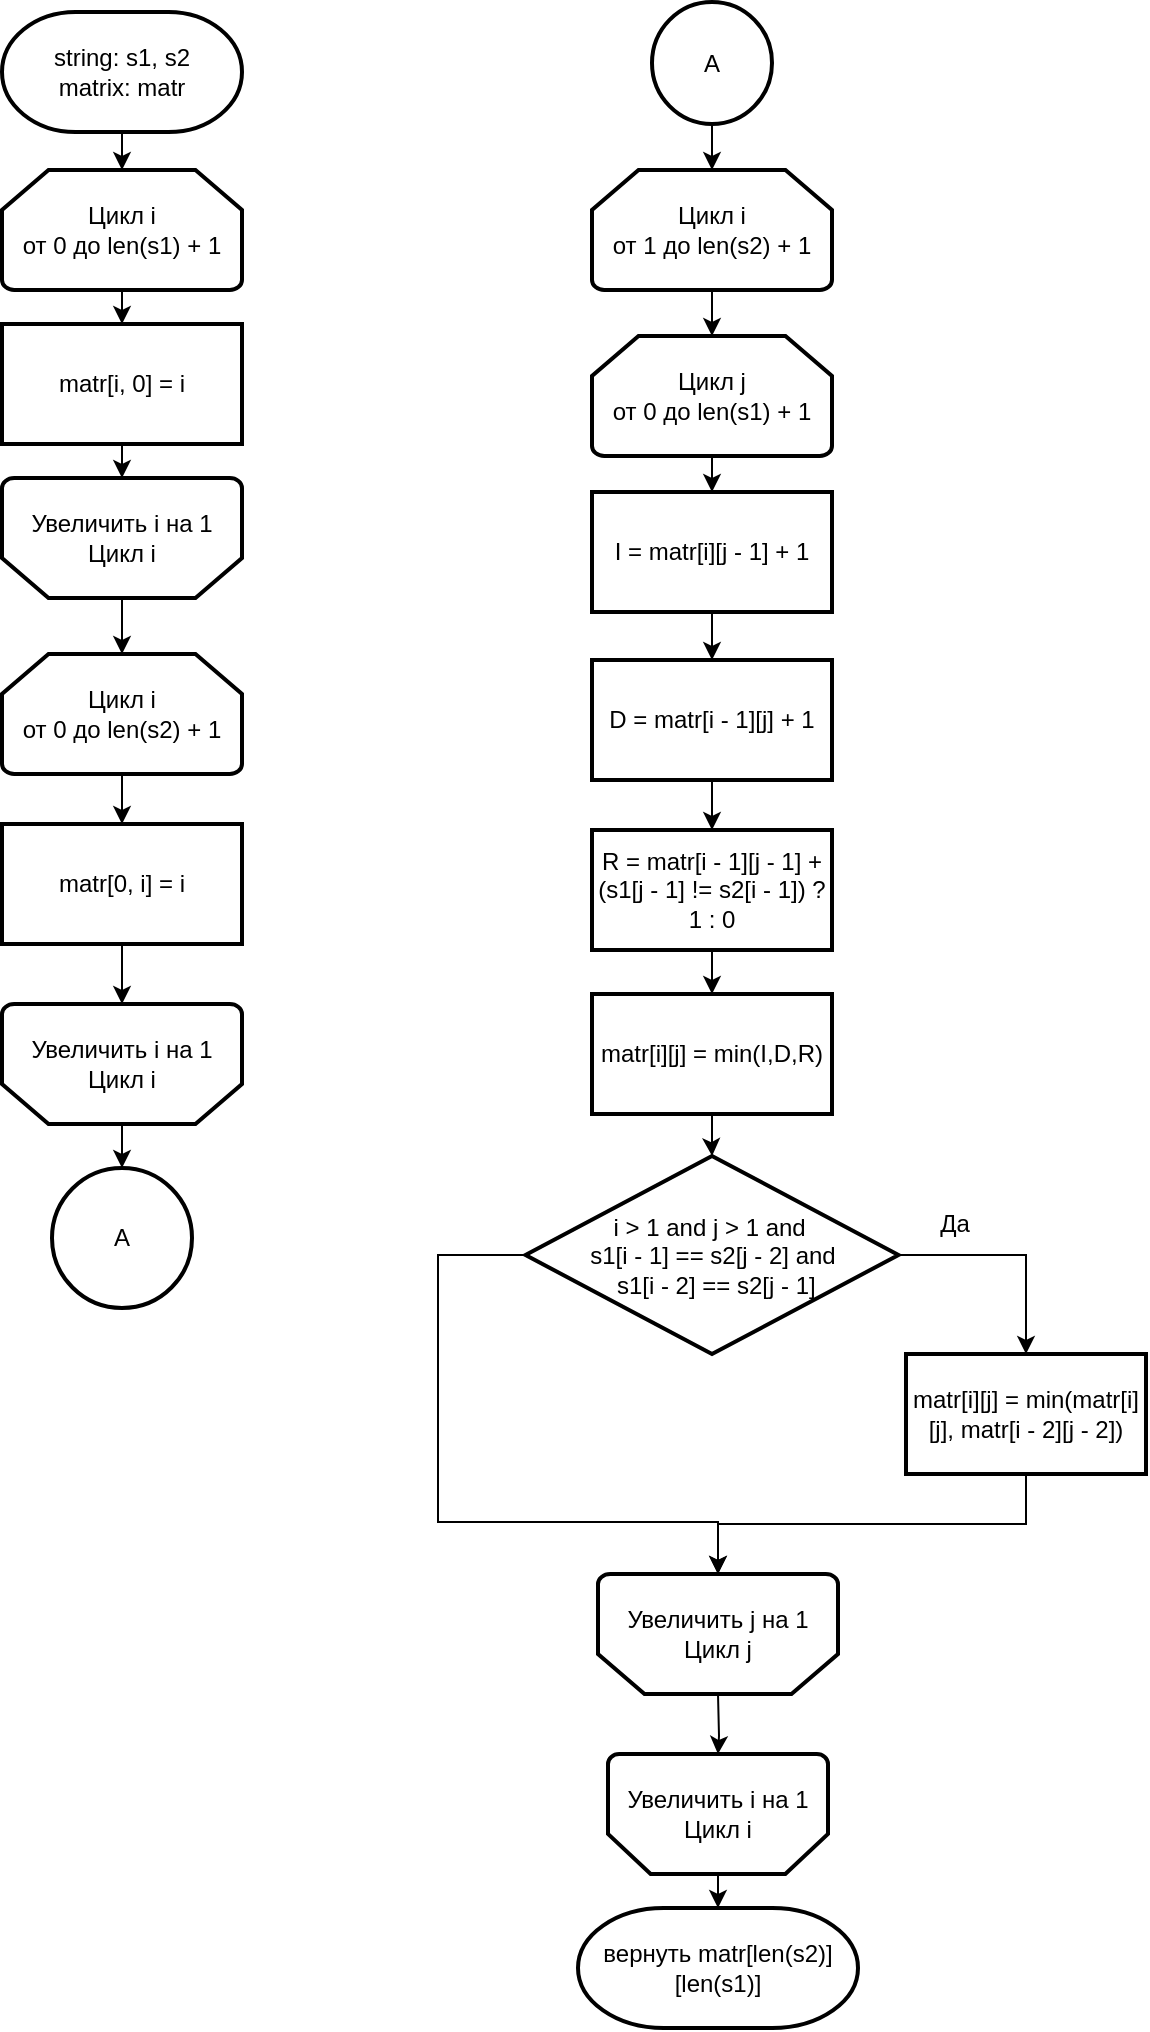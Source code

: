 <mxfile version="13.6.9" type="device"><diagram id="umpIZiuaVoOCTBRlzXSr" name="Page-1"><mxGraphModel dx="1631" dy="1049" grid="0" gridSize="10" guides="1" tooltips="1" connect="1" arrows="1" fold="1" page="1" pageScale="1" pageWidth="827" pageHeight="1169" math="0" shadow="0"><root><mxCell id="0"/><mxCell id="1" parent="0"/><mxCell id="pI6R3UXmOckR66lUPr2--16" value="" style="edgeStyle=orthogonalEdgeStyle;rounded=0;orthogonalLoop=1;jettySize=auto;html=1;" edge="1" parent="1" source="pI6R3UXmOckR66lUPr2--2" target="pI6R3UXmOckR66lUPr2--4"><mxGeometry relative="1" as="geometry"/></mxCell><mxCell id="pI6R3UXmOckR66lUPr2--2" value="string: s1, s2&lt;br&gt;matrix: matr" style="strokeWidth=2;html=1;shape=mxgraph.flowchart.terminator;whiteSpace=wrap;" vertex="1" parent="1"><mxGeometry x="156" y="18" width="120" height="60" as="geometry"/></mxCell><mxCell id="pI6R3UXmOckR66lUPr2--3" value="" style="edgeStyle=orthogonalEdgeStyle;rounded=0;orthogonalLoop=1;jettySize=auto;html=1;" edge="1" parent="1" source="pI6R3UXmOckR66lUPr2--4" target="pI6R3UXmOckR66lUPr2--8"><mxGeometry relative="1" as="geometry"/></mxCell><mxCell id="pI6R3UXmOckR66lUPr2--4" value="Цикл i&lt;br&gt;от 0 до len(s1) + 1" style="strokeWidth=2;html=1;shape=mxgraph.flowchart.loop_limit;whiteSpace=wrap;" vertex="1" parent="1"><mxGeometry x="156" y="97" width="120" height="60" as="geometry"/></mxCell><mxCell id="pI6R3UXmOckR66lUPr2--5" value="" style="edgeStyle=orthogonalEdgeStyle;rounded=0;orthogonalLoop=1;jettySize=auto;html=1;" edge="1" parent="1" source="pI6R3UXmOckR66lUPr2--6" target="pI6R3UXmOckR66lUPr2--10"><mxGeometry relative="1" as="geometry"/></mxCell><mxCell id="pI6R3UXmOckR66lUPr2--6" value="&lt;span style=&quot;background-color: rgb(255 , 255 , 255)&quot;&gt;Увеличить i на 1&lt;/span&gt;&lt;br&gt;&lt;span style=&quot;background-color: rgb(255 , 255 , 255)&quot;&gt;Цикл i&lt;/span&gt;" style="strokeWidth=2;html=1;shape=mxgraph.flowchart.loop_limit;whiteSpace=wrap;flipV=1;" vertex="1" parent="1"><mxGeometry x="156" y="251" width="120" height="60" as="geometry"/></mxCell><mxCell id="pI6R3UXmOckR66lUPr2--18" style="edgeStyle=orthogonalEdgeStyle;rounded=0;orthogonalLoop=1;jettySize=auto;html=1;exitX=0.5;exitY=1;exitDx=0;exitDy=0;entryX=0.5;entryY=1;entryDx=0;entryDy=0;entryPerimeter=0;" edge="1" parent="1" source="pI6R3UXmOckR66lUPr2--8" target="pI6R3UXmOckR66lUPr2--6"><mxGeometry relative="1" as="geometry"/></mxCell><mxCell id="pI6R3UXmOckR66lUPr2--8" value="matr[i, 0] = i" style="rounded=0;whiteSpace=wrap;html=1;strokeWidth=2;" vertex="1" parent="1"><mxGeometry x="156" y="174" width="120" height="60" as="geometry"/></mxCell><mxCell id="pI6R3UXmOckR66lUPr2--9" value="" style="edgeStyle=orthogonalEdgeStyle;rounded=0;orthogonalLoop=1;jettySize=auto;html=1;" edge="1" parent="1" source="pI6R3UXmOckR66lUPr2--10" target="pI6R3UXmOckR66lUPr2--12"><mxGeometry relative="1" as="geometry"/></mxCell><mxCell id="pI6R3UXmOckR66lUPr2--10" value="Цикл i&lt;br&gt;от 0 до len(s2) + 1" style="strokeWidth=2;html=1;shape=mxgraph.flowchart.loop_limit;whiteSpace=wrap;flipV=0;" vertex="1" parent="1"><mxGeometry x="156" y="339" width="120" height="60" as="geometry"/></mxCell><mxCell id="pI6R3UXmOckR66lUPr2--11" value="" style="edgeStyle=orthogonalEdgeStyle;rounded=0;orthogonalLoop=1;jettySize=auto;html=1;" edge="1" parent="1" source="pI6R3UXmOckR66lUPr2--12" target="pI6R3UXmOckR66lUPr2--14"><mxGeometry relative="1" as="geometry"/></mxCell><mxCell id="pI6R3UXmOckR66lUPr2--12" value="&lt;span&gt;matr[0, i] = i&lt;/span&gt;" style="whiteSpace=wrap;html=1;strokeWidth=2;" vertex="1" parent="1"><mxGeometry x="156" y="424" width="120" height="60" as="geometry"/></mxCell><mxCell id="pI6R3UXmOckR66lUPr2--13" value="" style="edgeStyle=orthogonalEdgeStyle;rounded=0;orthogonalLoop=1;jettySize=auto;html=1;" edge="1" parent="1" source="pI6R3UXmOckR66lUPr2--14" target="pI6R3UXmOckR66lUPr2--15"><mxGeometry relative="1" as="geometry"/></mxCell><mxCell id="pI6R3UXmOckR66lUPr2--14" value="&lt;span style=&quot;background-color: rgb(255 , 255 , 255)&quot;&gt;Увеличить i на 1&lt;/span&gt;&lt;br&gt;&lt;span style=&quot;background-color: rgb(255 , 255 , 255)&quot;&gt;Цикл i&lt;/span&gt;" style="strokeWidth=2;html=1;shape=mxgraph.flowchart.loop_limit;whiteSpace=wrap;flipV=1;aspect=fixed;" vertex="1" parent="1"><mxGeometry x="156" y="514" width="120" height="60" as="geometry"/></mxCell><mxCell id="pI6R3UXmOckR66lUPr2--15" value="A" style="ellipse;whiteSpace=wrap;html=1;strokeWidth=2;" vertex="1" parent="1"><mxGeometry x="181" y="596" width="70" height="70" as="geometry"/></mxCell><mxCell id="pI6R3UXmOckR66lUPr2--51" style="edgeStyle=orthogonalEdgeStyle;rounded=0;orthogonalLoop=1;jettySize=auto;html=1;exitX=0.5;exitY=1;exitDx=0;exitDy=0;entryX=0.5;entryY=0;entryDx=0;entryDy=0;entryPerimeter=0;" edge="1" parent="1" source="pI6R3UXmOckR66lUPr2--19" target="pI6R3UXmOckR66lUPr2--21"><mxGeometry relative="1" as="geometry"/></mxCell><mxCell id="pI6R3UXmOckR66lUPr2--19" value="A" style="ellipse;whiteSpace=wrap;html=1;strokeWidth=2;" vertex="1" parent="1"><mxGeometry x="481" y="13" width="60" height="61" as="geometry"/></mxCell><mxCell id="pI6R3UXmOckR66lUPr2--30" value="" style="edgeStyle=orthogonalEdgeStyle;rounded=0;orthogonalLoop=1;jettySize=auto;html=1;" edge="1" parent="1" source="pI6R3UXmOckR66lUPr2--21" target="pI6R3UXmOckR66lUPr2--25"><mxGeometry relative="1" as="geometry"/></mxCell><mxCell id="pI6R3UXmOckR66lUPr2--21" value="Цикл i&lt;br&gt;от 1 до len(s2) + 1" style="strokeWidth=2;html=1;shape=mxgraph.flowchart.loop_limit;whiteSpace=wrap;flipV=0;" vertex="1" parent="1"><mxGeometry x="451" y="97" width="120" height="60" as="geometry"/></mxCell><mxCell id="pI6R3UXmOckR66lUPr2--38" style="edgeStyle=orthogonalEdgeStyle;rounded=0;orthogonalLoop=1;jettySize=auto;html=1;exitX=0.5;exitY=1;exitDx=0;exitDy=0;exitPerimeter=0;entryX=0.5;entryY=0;entryDx=0;entryDy=0;" edge="1" parent="1" source="pI6R3UXmOckR66lUPr2--25" target="pI6R3UXmOckR66lUPr2--32"><mxGeometry relative="1" as="geometry"/></mxCell><mxCell id="pI6R3UXmOckR66lUPr2--25" value="Цикл j&lt;br&gt;от 0 до len(s1) + 1" style="strokeWidth=2;html=1;shape=mxgraph.flowchart.loop_limit;whiteSpace=wrap;" vertex="1" parent="1"><mxGeometry x="451" y="180" width="120" height="60" as="geometry"/></mxCell><mxCell id="pI6R3UXmOckR66lUPr2--26" value="&lt;span style=&quot;background-color: rgb(255 , 255 , 255)&quot;&gt;Увеличить j на 1&lt;/span&gt;&lt;br&gt;&lt;span style=&quot;background-color: rgb(255 , 255 , 255)&quot;&gt;Цикл j&lt;/span&gt;" style="strokeWidth=2;html=1;shape=mxgraph.flowchart.loop_limit;whiteSpace=wrap;flipV=1;" vertex="1" parent="1"><mxGeometry x="454" y="799" width="120" height="60" as="geometry"/></mxCell><mxCell id="pI6R3UXmOckR66lUPr2--31" value="" style="edgeStyle=orthogonalEdgeStyle;rounded=0;orthogonalLoop=1;jettySize=auto;html=1;" edge="1" parent="1" source="pI6R3UXmOckR66lUPr2--32" target="pI6R3UXmOckR66lUPr2--34"><mxGeometry relative="1" as="geometry"/></mxCell><mxCell id="pI6R3UXmOckR66lUPr2--32" value="I = matr[i][j - 1] + 1" style="whiteSpace=wrap;html=1;strokeWidth=2;" vertex="1" parent="1"><mxGeometry x="451" y="258" width="120" height="60" as="geometry"/></mxCell><mxCell id="pI6R3UXmOckR66lUPr2--33" value="" style="edgeStyle=orthogonalEdgeStyle;rounded=0;orthogonalLoop=1;jettySize=auto;html=1;" edge="1" parent="1" source="pI6R3UXmOckR66lUPr2--34" target="pI6R3UXmOckR66lUPr2--36"><mxGeometry relative="1" as="geometry"/></mxCell><mxCell id="pI6R3UXmOckR66lUPr2--34" value="D = matr[i - 1][j] + 1" style="whiteSpace=wrap;html=1;strokeWidth=2;" vertex="1" parent="1"><mxGeometry x="451" y="342" width="120" height="60" as="geometry"/></mxCell><mxCell id="pI6R3UXmOckR66lUPr2--35" value="" style="edgeStyle=orthogonalEdgeStyle;rounded=0;orthogonalLoop=1;jettySize=auto;html=1;" edge="1" parent="1" source="pI6R3UXmOckR66lUPr2--36" target="pI6R3UXmOckR66lUPr2--37"><mxGeometry relative="1" as="geometry"/></mxCell><mxCell id="pI6R3UXmOckR66lUPr2--36" value="R = matr[i - 1][j - 1] +&lt;br&gt;(s1[j - 1] != s2[i - 1]) ? 1 : 0" style="whiteSpace=wrap;html=1;strokeWidth=2;" vertex="1" parent="1"><mxGeometry x="451" y="427" width="120" height="60" as="geometry"/></mxCell><mxCell id="pI6R3UXmOckR66lUPr2--40" style="edgeStyle=orthogonalEdgeStyle;rounded=0;orthogonalLoop=1;jettySize=auto;html=1;exitX=0.5;exitY=1;exitDx=0;exitDy=0;" edge="1" parent="1" source="pI6R3UXmOckR66lUPr2--37" target="pI6R3UXmOckR66lUPr2--39"><mxGeometry relative="1" as="geometry"/></mxCell><mxCell id="pI6R3UXmOckR66lUPr2--37" value="matr[i][j] = min(I,D,R)" style="whiteSpace=wrap;html=1;strokeWidth=2;" vertex="1" parent="1"><mxGeometry x="451" y="509" width="120" height="60" as="geometry"/></mxCell><mxCell id="pI6R3UXmOckR66lUPr2--41" style="edgeStyle=orthogonalEdgeStyle;rounded=0;orthogonalLoop=1;jettySize=auto;html=1;exitX=1;exitY=0.5;exitDx=0;exitDy=0;entryX=0.5;entryY=0;entryDx=0;entryDy=0;" edge="1" parent="1" source="pI6R3UXmOckR66lUPr2--39" target="pI6R3UXmOckR66lUPr2--42"><mxGeometry relative="1" as="geometry"><mxPoint x="672" y="694" as="targetPoint"/></mxGeometry></mxCell><mxCell id="pI6R3UXmOckR66lUPr2--45" style="edgeStyle=orthogonalEdgeStyle;rounded=0;orthogonalLoop=1;jettySize=auto;html=1;exitX=0;exitY=0.5;exitDx=0;exitDy=0;entryX=0.5;entryY=1;entryDx=0;entryDy=0;entryPerimeter=0;" edge="1" parent="1" source="pI6R3UXmOckR66lUPr2--39" target="pI6R3UXmOckR66lUPr2--26"><mxGeometry relative="1" as="geometry"><Array as="points"><mxPoint x="374" y="640"/><mxPoint x="374" y="773"/><mxPoint x="514" y="773"/></Array></mxGeometry></mxCell><mxCell id="pI6R3UXmOckR66lUPr2--39" value="i &amp;gt; 1 and j &amp;gt; 1 and&amp;nbsp;&lt;br&gt;s1[i - 1] == s2[j - 2] and&lt;br&gt;&amp;nbsp;s1[i - 2] == s2[j - 1]" style="rhombus;whiteSpace=wrap;html=1;strokeWidth=2;" vertex="1" parent="1"><mxGeometry x="417.75" y="590" width="186.5" height="99" as="geometry"/></mxCell><mxCell id="pI6R3UXmOckR66lUPr2--44" style="edgeStyle=orthogonalEdgeStyle;rounded=0;orthogonalLoop=1;jettySize=auto;html=1;exitX=0.5;exitY=1;exitDx=0;exitDy=0;entryX=0.5;entryY=1;entryDx=0;entryDy=0;entryPerimeter=0;" edge="1" parent="1" source="pI6R3UXmOckR66lUPr2--42" target="pI6R3UXmOckR66lUPr2--26"><mxGeometry relative="1" as="geometry"><Array as="points"><mxPoint x="668" y="774"/><mxPoint x="514" y="774"/></Array></mxGeometry></mxCell><mxCell id="pI6R3UXmOckR66lUPr2--42" value="matr[i][j] = min(matr[i][j], matr[i - 2][j - 2])" style="whiteSpace=wrap;html=1;strokeWidth=2;" vertex="1" parent="1"><mxGeometry x="608" y="689" width="120" height="60" as="geometry"/></mxCell><mxCell id="pI6R3UXmOckR66lUPr2--43" value="Да" style="text;html=1;align=center;verticalAlign=middle;resizable=0;points=[];autosize=1;" vertex="1" parent="1"><mxGeometry x="619" y="615" width="25" height="18" as="geometry"/></mxCell><mxCell id="pI6R3UXmOckR66lUPr2--47" value="" style="edgeStyle=orthogonalEdgeStyle;rounded=0;orthogonalLoop=1;jettySize=auto;html=1;" edge="1" parent="1" source="pI6R3UXmOckR66lUPr2--48" target="pI6R3UXmOckR66lUPr2--50"><mxGeometry relative="1" as="geometry"/></mxCell><mxCell id="pI6R3UXmOckR66lUPr2--48" value="&lt;span style=&quot;background-color: rgb(255 , 255 , 255)&quot;&gt;Увеличить i на 1&lt;/span&gt;&lt;br&gt;&lt;span style=&quot;background-color: rgb(255 , 255 , 255)&quot;&gt;Цикл i&lt;/span&gt;" style="strokeWidth=2;html=1;shape=mxgraph.flowchart.loop_limit;whiteSpace=wrap;flipV=1;" vertex="1" parent="1"><mxGeometry x="459" y="889" width="110" height="60" as="geometry"/></mxCell><mxCell id="pI6R3UXmOckR66lUPr2--49" value="" style="edgeStyle=orthogonalEdgeStyle;rounded=0;orthogonalLoop=1;jettySize=auto;html=1;" edge="1" parent="1" target="pI6R3UXmOckR66lUPr2--48"><mxGeometry relative="1" as="geometry"><mxPoint x="514" y="859.0" as="sourcePoint"/></mxGeometry></mxCell><mxCell id="pI6R3UXmOckR66lUPr2--50" value="вернуть matr[len(s2)][len(s1)]" style="strokeWidth=2;html=1;shape=mxgraph.flowchart.terminator;whiteSpace=wrap;" vertex="1" parent="1"><mxGeometry x="444" y="966" width="140" height="60" as="geometry"/></mxCell></root></mxGraphModel></diagram></mxfile>